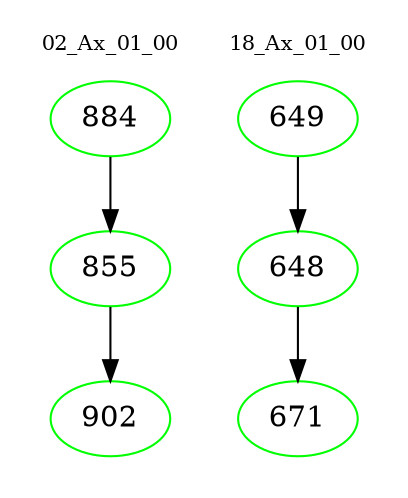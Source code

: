 digraph{
subgraph cluster_0 {
color = white
label = "02_Ax_01_00";
fontsize=10;
T0_884 [label="884", color="green"]
T0_884 -> T0_855 [color="black"]
T0_855 [label="855", color="green"]
T0_855 -> T0_902 [color="black"]
T0_902 [label="902", color="green"]
}
subgraph cluster_1 {
color = white
label = "18_Ax_01_00";
fontsize=10;
T1_649 [label="649", color="green"]
T1_649 -> T1_648 [color="black"]
T1_648 [label="648", color="green"]
T1_648 -> T1_671 [color="black"]
T1_671 [label="671", color="green"]
}
}
